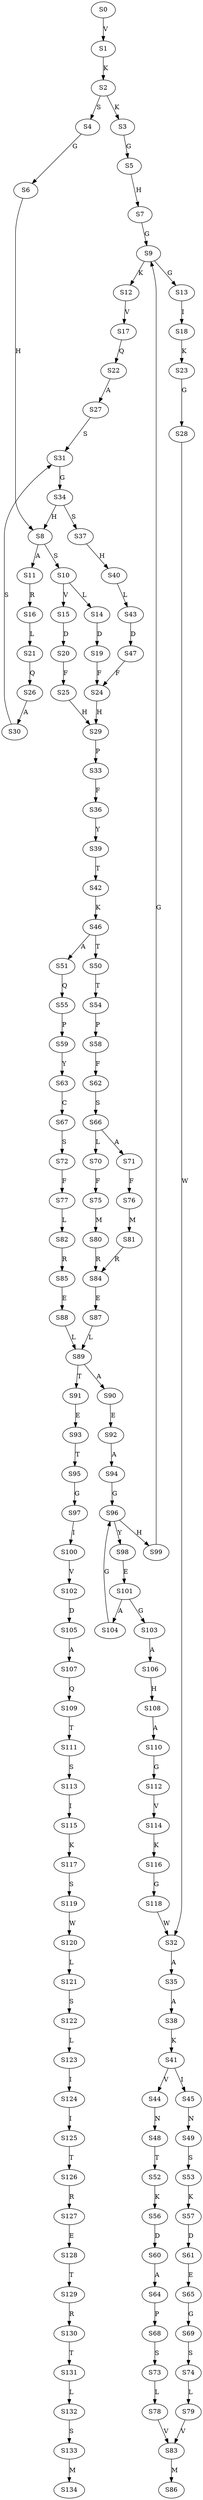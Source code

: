 strict digraph  {
	S0 -> S1 [ label = V ];
	S1 -> S2 [ label = K ];
	S2 -> S3 [ label = K ];
	S2 -> S4 [ label = S ];
	S3 -> S5 [ label = G ];
	S4 -> S6 [ label = G ];
	S5 -> S7 [ label = H ];
	S6 -> S8 [ label = H ];
	S7 -> S9 [ label = G ];
	S8 -> S10 [ label = S ];
	S8 -> S11 [ label = A ];
	S9 -> S12 [ label = K ];
	S9 -> S13 [ label = G ];
	S10 -> S14 [ label = L ];
	S10 -> S15 [ label = V ];
	S11 -> S16 [ label = R ];
	S12 -> S17 [ label = V ];
	S13 -> S18 [ label = I ];
	S14 -> S19 [ label = D ];
	S15 -> S20 [ label = D ];
	S16 -> S21 [ label = L ];
	S17 -> S22 [ label = Q ];
	S18 -> S23 [ label = K ];
	S19 -> S24 [ label = F ];
	S20 -> S25 [ label = F ];
	S21 -> S26 [ label = Q ];
	S22 -> S27 [ label = A ];
	S23 -> S28 [ label = G ];
	S24 -> S29 [ label = H ];
	S25 -> S29 [ label = H ];
	S26 -> S30 [ label = A ];
	S27 -> S31 [ label = S ];
	S28 -> S32 [ label = W ];
	S29 -> S33 [ label = P ];
	S30 -> S31 [ label = S ];
	S31 -> S34 [ label = G ];
	S32 -> S35 [ label = A ];
	S33 -> S36 [ label = F ];
	S34 -> S8 [ label = H ];
	S34 -> S37 [ label = S ];
	S35 -> S38 [ label = A ];
	S36 -> S39 [ label = Y ];
	S37 -> S40 [ label = H ];
	S38 -> S41 [ label = K ];
	S39 -> S42 [ label = T ];
	S40 -> S43 [ label = L ];
	S41 -> S44 [ label = V ];
	S41 -> S45 [ label = I ];
	S42 -> S46 [ label = K ];
	S43 -> S47 [ label = D ];
	S44 -> S48 [ label = N ];
	S45 -> S49 [ label = N ];
	S46 -> S50 [ label = T ];
	S46 -> S51 [ label = A ];
	S47 -> S24 [ label = F ];
	S48 -> S52 [ label = T ];
	S49 -> S53 [ label = S ];
	S50 -> S54 [ label = T ];
	S51 -> S55 [ label = Q ];
	S52 -> S56 [ label = K ];
	S53 -> S57 [ label = K ];
	S54 -> S58 [ label = P ];
	S55 -> S59 [ label = P ];
	S56 -> S60 [ label = D ];
	S57 -> S61 [ label = D ];
	S58 -> S62 [ label = F ];
	S59 -> S63 [ label = Y ];
	S60 -> S64 [ label = A ];
	S61 -> S65 [ label = E ];
	S62 -> S66 [ label = S ];
	S63 -> S67 [ label = C ];
	S64 -> S68 [ label = P ];
	S65 -> S69 [ label = G ];
	S66 -> S70 [ label = L ];
	S66 -> S71 [ label = A ];
	S67 -> S72 [ label = S ];
	S68 -> S73 [ label = S ];
	S69 -> S74 [ label = S ];
	S70 -> S75 [ label = F ];
	S71 -> S76 [ label = F ];
	S72 -> S77 [ label = F ];
	S73 -> S78 [ label = L ];
	S74 -> S79 [ label = L ];
	S75 -> S80 [ label = M ];
	S76 -> S81 [ label = M ];
	S77 -> S82 [ label = L ];
	S78 -> S83 [ label = V ];
	S79 -> S83 [ label = V ];
	S80 -> S84 [ label = R ];
	S81 -> S84 [ label = R ];
	S82 -> S85 [ label = R ];
	S83 -> S86 [ label = M ];
	S84 -> S87 [ label = E ];
	S85 -> S88 [ label = E ];
	S87 -> S89 [ label = L ];
	S88 -> S89 [ label = L ];
	S89 -> S90 [ label = A ];
	S89 -> S91 [ label = T ];
	S90 -> S92 [ label = E ];
	S91 -> S93 [ label = E ];
	S92 -> S94 [ label = A ];
	S93 -> S95 [ label = T ];
	S94 -> S96 [ label = G ];
	S95 -> S97 [ label = G ];
	S96 -> S98 [ label = Y ];
	S96 -> S99 [ label = H ];
	S97 -> S100 [ label = I ];
	S98 -> S101 [ label = E ];
	S99 -> S9 [ label = G ];
	S100 -> S102 [ label = V ];
	S101 -> S103 [ label = G ];
	S101 -> S104 [ label = A ];
	S102 -> S105 [ label = D ];
	S103 -> S106 [ label = A ];
	S104 -> S96 [ label = G ];
	S105 -> S107 [ label = A ];
	S106 -> S108 [ label = H ];
	S107 -> S109 [ label = Q ];
	S108 -> S110 [ label = A ];
	S109 -> S111 [ label = T ];
	S110 -> S112 [ label = G ];
	S111 -> S113 [ label = S ];
	S112 -> S114 [ label = V ];
	S113 -> S115 [ label = I ];
	S114 -> S116 [ label = K ];
	S115 -> S117 [ label = K ];
	S116 -> S118 [ label = G ];
	S117 -> S119 [ label = S ];
	S118 -> S32 [ label = W ];
	S119 -> S120 [ label = W ];
	S120 -> S121 [ label = L ];
	S121 -> S122 [ label = S ];
	S122 -> S123 [ label = L ];
	S123 -> S124 [ label = I ];
	S124 -> S125 [ label = I ];
	S125 -> S126 [ label = T ];
	S126 -> S127 [ label = R ];
	S127 -> S128 [ label = E ];
	S128 -> S129 [ label = T ];
	S129 -> S130 [ label = R ];
	S130 -> S131 [ label = T ];
	S131 -> S132 [ label = L ];
	S132 -> S133 [ label = S ];
	S133 -> S134 [ label = M ];
}
